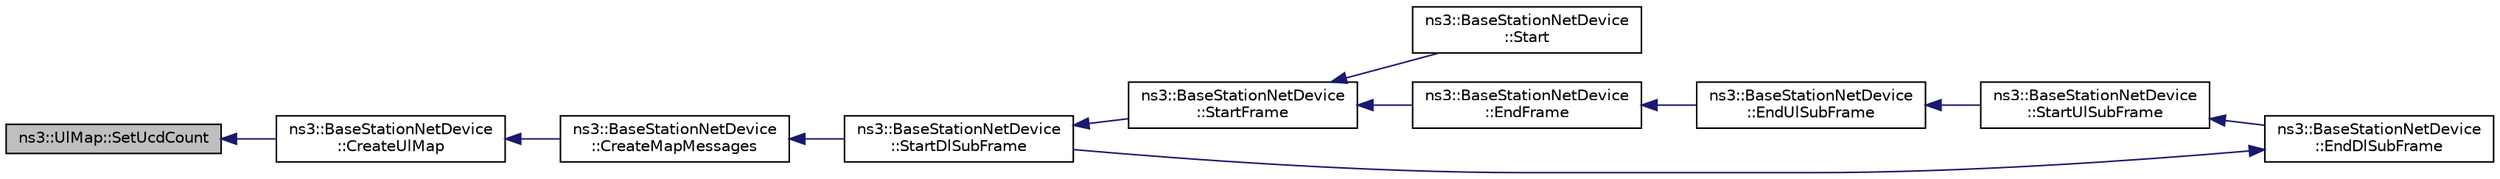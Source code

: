 digraph "ns3::UlMap::SetUcdCount"
{
  edge [fontname="Helvetica",fontsize="10",labelfontname="Helvetica",labelfontsize="10"];
  node [fontname="Helvetica",fontsize="10",shape=record];
  rankdir="LR";
  Node1 [label="ns3::UlMap::SetUcdCount",height=0.2,width=0.4,color="black", fillcolor="grey75", style="filled", fontcolor="black"];
  Node1 -> Node2 [dir="back",color="midnightblue",fontsize="10",style="solid"];
  Node2 [label="ns3::BaseStationNetDevice\l::CreateUlMap",height=0.2,width=0.4,color="black", fillcolor="white", style="filled",URL="$dd/d73/classns3_1_1BaseStationNetDevice.html#a73d0eb6a57169fc627126d2e37de9f20",tooltip="Create UL map. "];
  Node2 -> Node3 [dir="back",color="midnightblue",fontsize="10",style="solid"];
  Node3 [label="ns3::BaseStationNetDevice\l::CreateMapMessages",height=0.2,width=0.4,color="black", fillcolor="white", style="filled",URL="$dd/d73/classns3_1_1BaseStationNetDevice.html#a5bbf169891f8a3b28b952039ed63253f",tooltip="creates the MAC management messages DL-MAP and UL-MAP "];
  Node3 -> Node4 [dir="back",color="midnightblue",fontsize="10",style="solid"];
  Node4 [label="ns3::BaseStationNetDevice\l::StartDlSubFrame",height=0.2,width=0.4,color="black", fillcolor="white", style="filled",URL="$dd/d73/classns3_1_1BaseStationNetDevice.html#a27bab37fd4944f4c8fa93c5911effab3",tooltip="Start DL subframe function. "];
  Node4 -> Node5 [dir="back",color="midnightblue",fontsize="10",style="solid"];
  Node5 [label="ns3::BaseStationNetDevice\l::StartFrame",height=0.2,width=0.4,color="black", fillcolor="white", style="filled",URL="$dd/d73/classns3_1_1BaseStationNetDevice.html#a5c6904d46b239de002ea4d947c996099",tooltip="Start frame function. "];
  Node5 -> Node6 [dir="back",color="midnightblue",fontsize="10",style="solid"];
  Node6 [label="ns3::BaseStationNetDevice\l::Start",height=0.2,width=0.4,color="black", fillcolor="white", style="filled",URL="$dd/d73/classns3_1_1BaseStationNetDevice.html#a67d7c6397e8a2333e6be4c68224653ef",tooltip="Start device. "];
  Node5 -> Node7 [dir="back",color="midnightblue",fontsize="10",style="solid"];
  Node7 [label="ns3::BaseStationNetDevice\l::EndFrame",height=0.2,width=0.4,color="black", fillcolor="white", style="filled",URL="$dd/d73/classns3_1_1BaseStationNetDevice.html#abc0935e4af2375b6ebf5b62f2e041703",tooltip="End frame function. "];
  Node7 -> Node8 [dir="back",color="midnightblue",fontsize="10",style="solid"];
  Node8 [label="ns3::BaseStationNetDevice\l::EndUlSubFrame",height=0.2,width=0.4,color="black", fillcolor="white", style="filled",URL="$dd/d73/classns3_1_1BaseStationNetDevice.html#acb6787d90c40a8b2e8ce2c504a172f7a",tooltip="End UL subframe function. "];
  Node8 -> Node9 [dir="back",color="midnightblue",fontsize="10",style="solid"];
  Node9 [label="ns3::BaseStationNetDevice\l::StartUlSubFrame",height=0.2,width=0.4,color="black", fillcolor="white", style="filled",URL="$dd/d73/classns3_1_1BaseStationNetDevice.html#adb3fc441a44d0b6e9c1d032b73a3d34b",tooltip="Start UL subframe function. "];
  Node9 -> Node10 [dir="back",color="midnightblue",fontsize="10",style="solid"];
  Node10 [label="ns3::BaseStationNetDevice\l::EndDlSubFrame",height=0.2,width=0.4,color="black", fillcolor="white", style="filled",URL="$dd/d73/classns3_1_1BaseStationNetDevice.html#a0d20b289eddae756199cc8d11d4db589",tooltip="End DL subframe function. "];
  Node10 -> Node4 [dir="back",color="midnightblue",fontsize="10",style="solid"];
}
